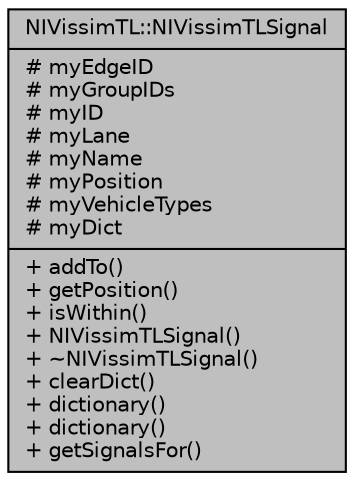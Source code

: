 digraph "NIVissimTL::NIVissimTLSignal"
{
  edge [fontname="Helvetica",fontsize="10",labelfontname="Helvetica",labelfontsize="10"];
  node [fontname="Helvetica",fontsize="10",shape=record];
  Node1 [label="{NIVissimTL::NIVissimTLSignal\n|# myEdgeID\l# myGroupIDs\l# myID\l# myLane\l# myName\l# myPosition\l# myVehicleTypes\l# myDict\l|+ addTo()\l+ getPosition()\l+ isWithin()\l+ NIVissimTLSignal()\l+ ~NIVissimTLSignal()\l+ clearDict()\l+ dictionary()\l+ dictionary()\l+ getSignalsFor()\l}",height=0.2,width=0.4,color="black", fillcolor="grey75", style="filled", fontcolor="black"];
}
